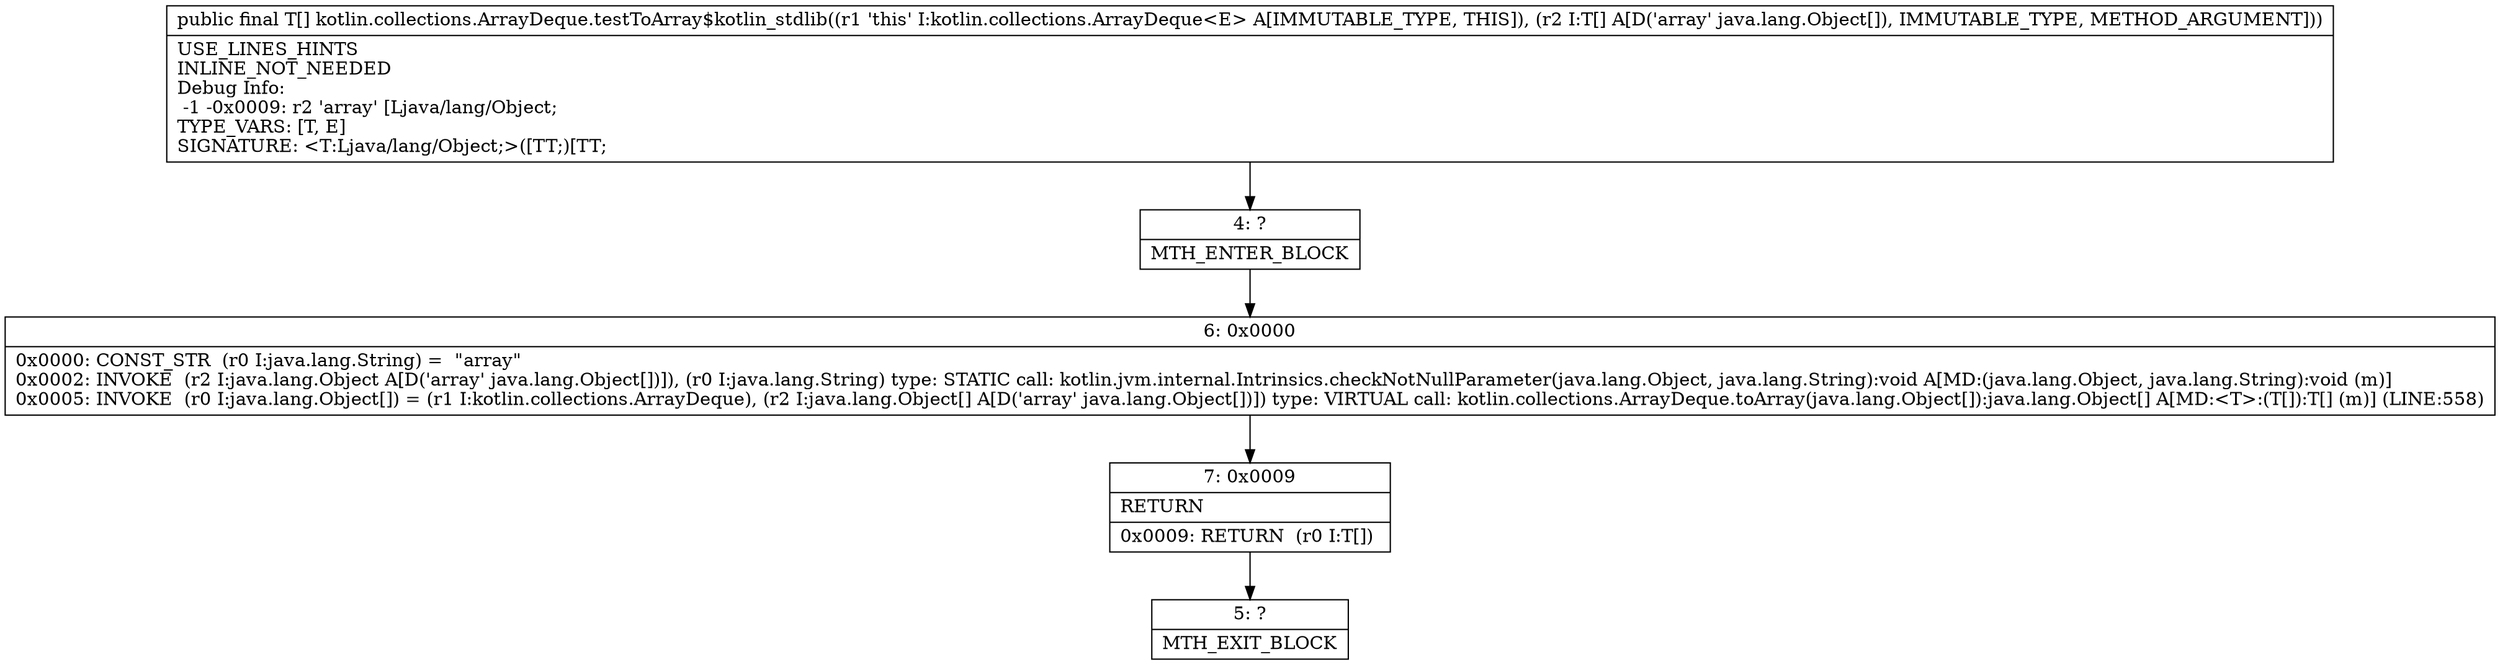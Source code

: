 digraph "CFG forkotlin.collections.ArrayDeque.testToArray$kotlin_stdlib([Ljava\/lang\/Object;)[Ljava\/lang\/Object;" {
Node_4 [shape=record,label="{4\:\ ?|MTH_ENTER_BLOCK\l}"];
Node_6 [shape=record,label="{6\:\ 0x0000|0x0000: CONST_STR  (r0 I:java.lang.String) =  \"array\" \l0x0002: INVOKE  (r2 I:java.lang.Object A[D('array' java.lang.Object[])]), (r0 I:java.lang.String) type: STATIC call: kotlin.jvm.internal.Intrinsics.checkNotNullParameter(java.lang.Object, java.lang.String):void A[MD:(java.lang.Object, java.lang.String):void (m)]\l0x0005: INVOKE  (r0 I:java.lang.Object[]) = (r1 I:kotlin.collections.ArrayDeque), (r2 I:java.lang.Object[] A[D('array' java.lang.Object[])]) type: VIRTUAL call: kotlin.collections.ArrayDeque.toArray(java.lang.Object[]):java.lang.Object[] A[MD:\<T\>:(T[]):T[] (m)] (LINE:558)\l}"];
Node_7 [shape=record,label="{7\:\ 0x0009|RETURN\l|0x0009: RETURN  (r0 I:T[]) \l}"];
Node_5 [shape=record,label="{5\:\ ?|MTH_EXIT_BLOCK\l}"];
MethodNode[shape=record,label="{public final T[] kotlin.collections.ArrayDeque.testToArray$kotlin_stdlib((r1 'this' I:kotlin.collections.ArrayDeque\<E\> A[IMMUTABLE_TYPE, THIS]), (r2 I:T[] A[D('array' java.lang.Object[]), IMMUTABLE_TYPE, METHOD_ARGUMENT]))  | USE_LINES_HINTS\lINLINE_NOT_NEEDED\lDebug Info:\l  \-1 \-0x0009: r2 'array' [Ljava\/lang\/Object;\lTYPE_VARS: [T, E]\lSIGNATURE: \<T:Ljava\/lang\/Object;\>([TT;)[TT;\l}"];
MethodNode -> Node_4;Node_4 -> Node_6;
Node_6 -> Node_7;
Node_7 -> Node_5;
}

